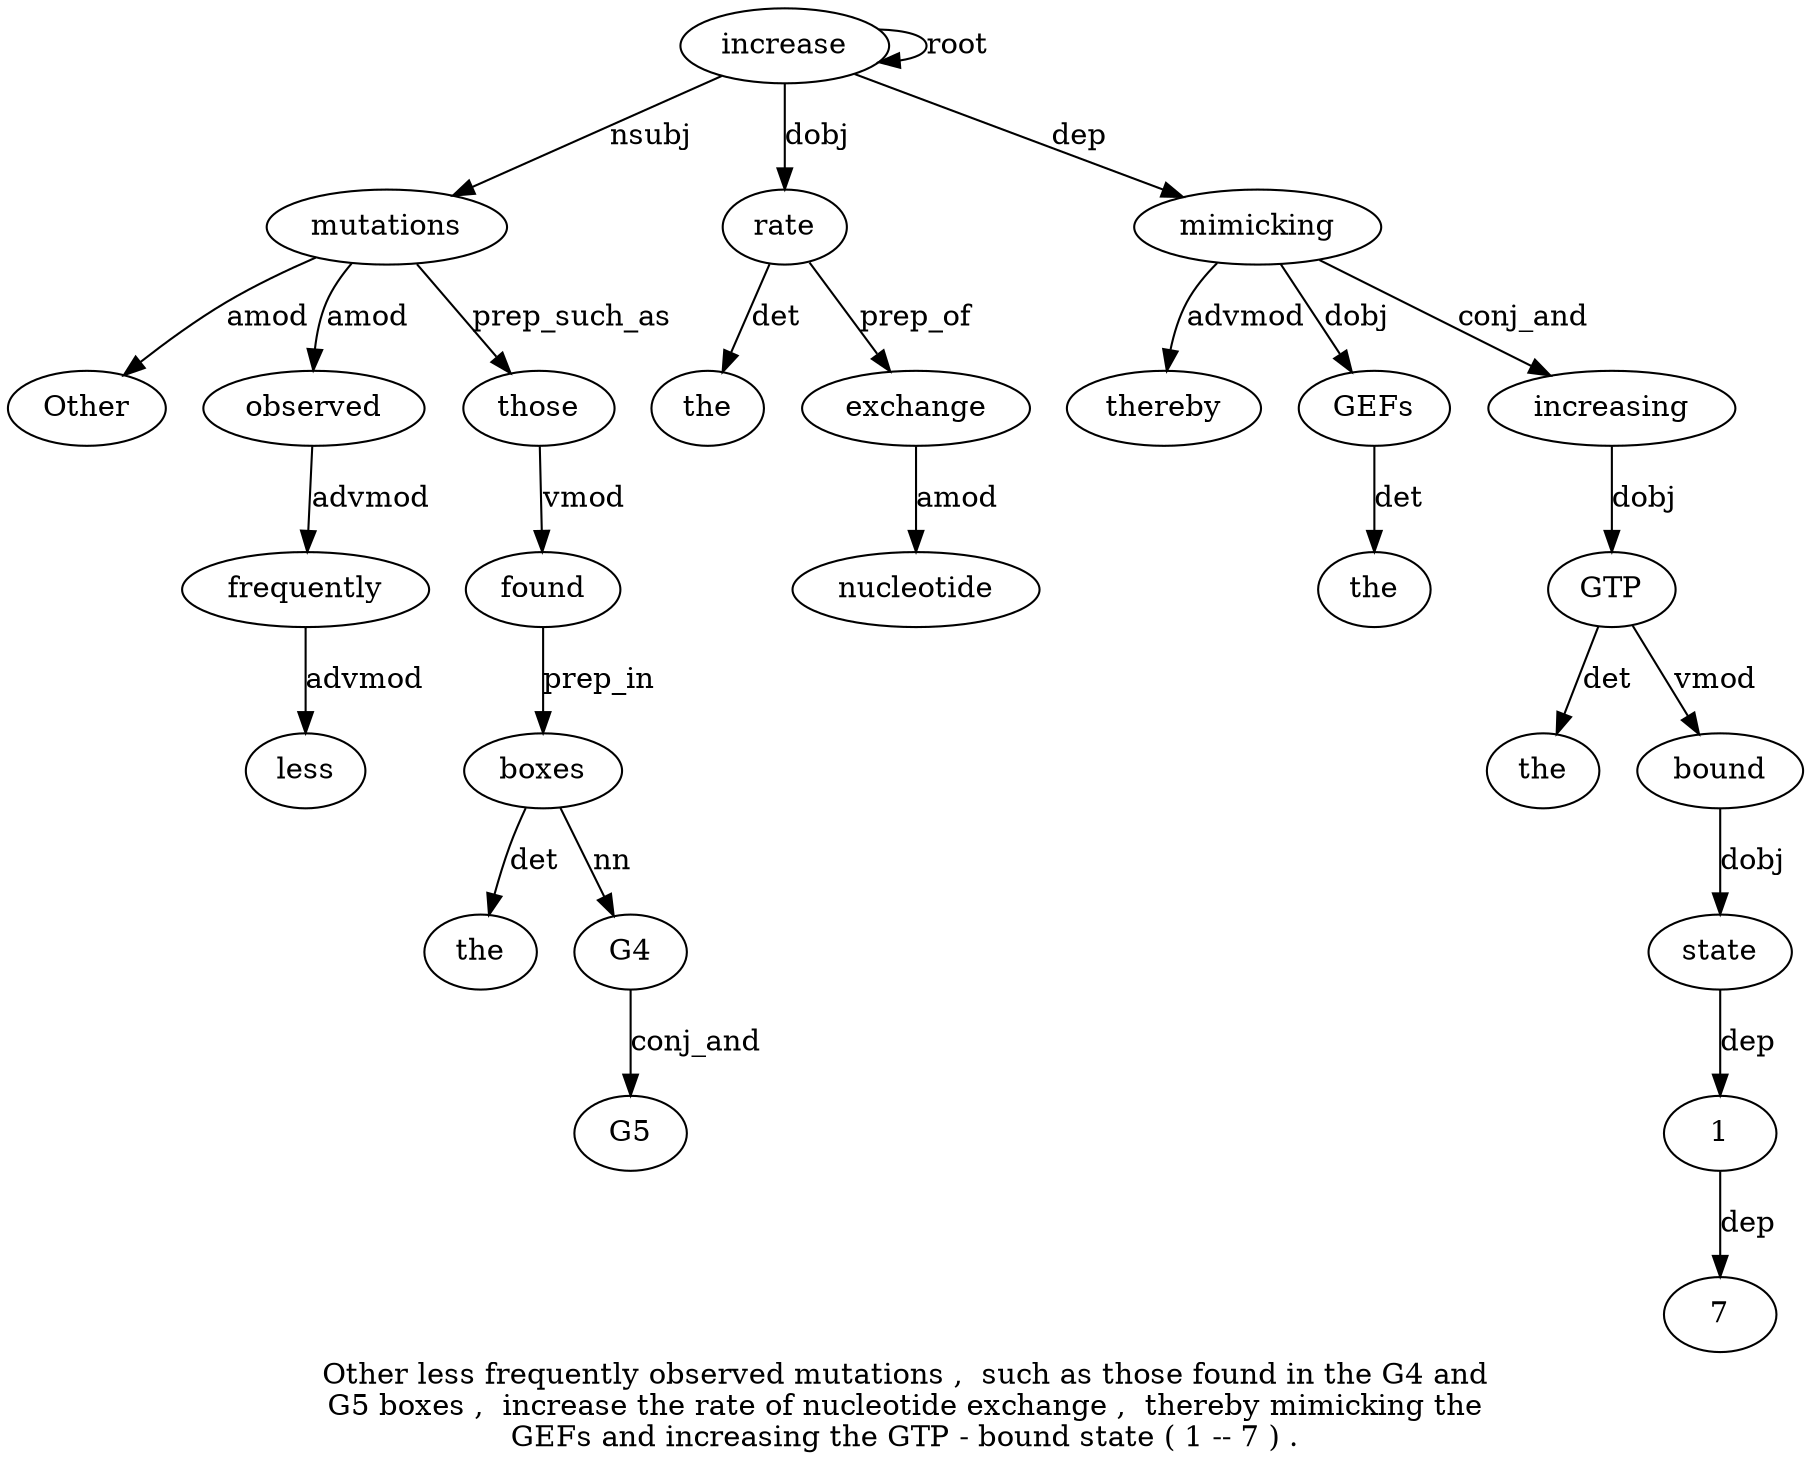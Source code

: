 digraph "Other less frequently observed mutations ,  such as those found in the G4 and G5 boxes ,  increase the rate of nucleotide exchange ,  thereby mimicking the GEFs and increasing the GTP - bound state ( 1 -- 7 ) ." {
label="Other less frequently observed mutations ,  such as those found in the G4 and
G5 boxes ,  increase the rate of nucleotide exchange ,  thereby mimicking the
GEFs and increasing the GTP - bound state ( 1 -- 7 ) .";
mutations5 [style=filled, fillcolor=white, label=mutations];
Other1 [style=filled, fillcolor=white, label=Other];
mutations5 -> Other1  [label=amod];
frequently3 [style=filled, fillcolor=white, label=frequently];
less2 [style=filled, fillcolor=white, label=less];
frequently3 -> less2  [label=advmod];
observed4 [style=filled, fillcolor=white, label=observed];
observed4 -> frequently3  [label=advmod];
mutations5 -> observed4  [label=amod];
increase18 [style=filled, fillcolor=white, label=increase];
increase18 -> mutations5  [label=nsubj];
those9 [style=filled, fillcolor=white, label=those];
mutations5 -> those9  [label=prep_such_as];
found10 [style=filled, fillcolor=white, label=found];
those9 -> found10  [label=vmod];
boxes16 [style=filled, fillcolor=white, label=boxes];
the12 [style=filled, fillcolor=white, label=the];
boxes16 -> the12  [label=det];
G413 [style=filled, fillcolor=white, label=G4];
boxes16 -> G413  [label=nn];
G51 [style=filled, fillcolor=white, label=G5];
G413 -> G51  [label=conj_and];
found10 -> boxes16  [label=prep_in];
increase18 -> increase18  [label=root];
rate20 [style=filled, fillcolor=white, label=rate];
the19 [style=filled, fillcolor=white, label=the];
rate20 -> the19  [label=det];
increase18 -> rate20  [label=dobj];
exchange23 [style=filled, fillcolor=white, label=exchange];
nucleotide22 [style=filled, fillcolor=white, label=nucleotide];
exchange23 -> nucleotide22  [label=amod];
rate20 -> exchange23  [label=prep_of];
mimicking26 [style=filled, fillcolor=white, label=mimicking];
thereby25 [style=filled, fillcolor=white, label=thereby];
mimicking26 -> thereby25  [label=advmod];
increase18 -> mimicking26  [label=dep];
GEFs28 [style=filled, fillcolor=white, label=GEFs];
the27 [style=filled, fillcolor=white, label=the];
GEFs28 -> the27  [label=det];
mimicking26 -> GEFs28  [label=dobj];
increasing30 [style=filled, fillcolor=white, label=increasing];
mimicking26 -> increasing30  [label=conj_and];
GTP32 [style=filled, fillcolor=white, label=GTP];
the31 [style=filled, fillcolor=white, label=the];
GTP32 -> the31  [label=det];
increasing30 -> GTP32  [label=dobj];
bound34 [style=filled, fillcolor=white, label=bound];
GTP32 -> bound34  [label=vmod];
state35 [style=filled, fillcolor=white, label=state];
bound34 -> state35  [label=dobj];
137 [style=filled, fillcolor=white, label=1];
state35 -> 137  [label=dep];
739 [style=filled, fillcolor=white, label=7];
137 -> 739  [label=dep];
}
